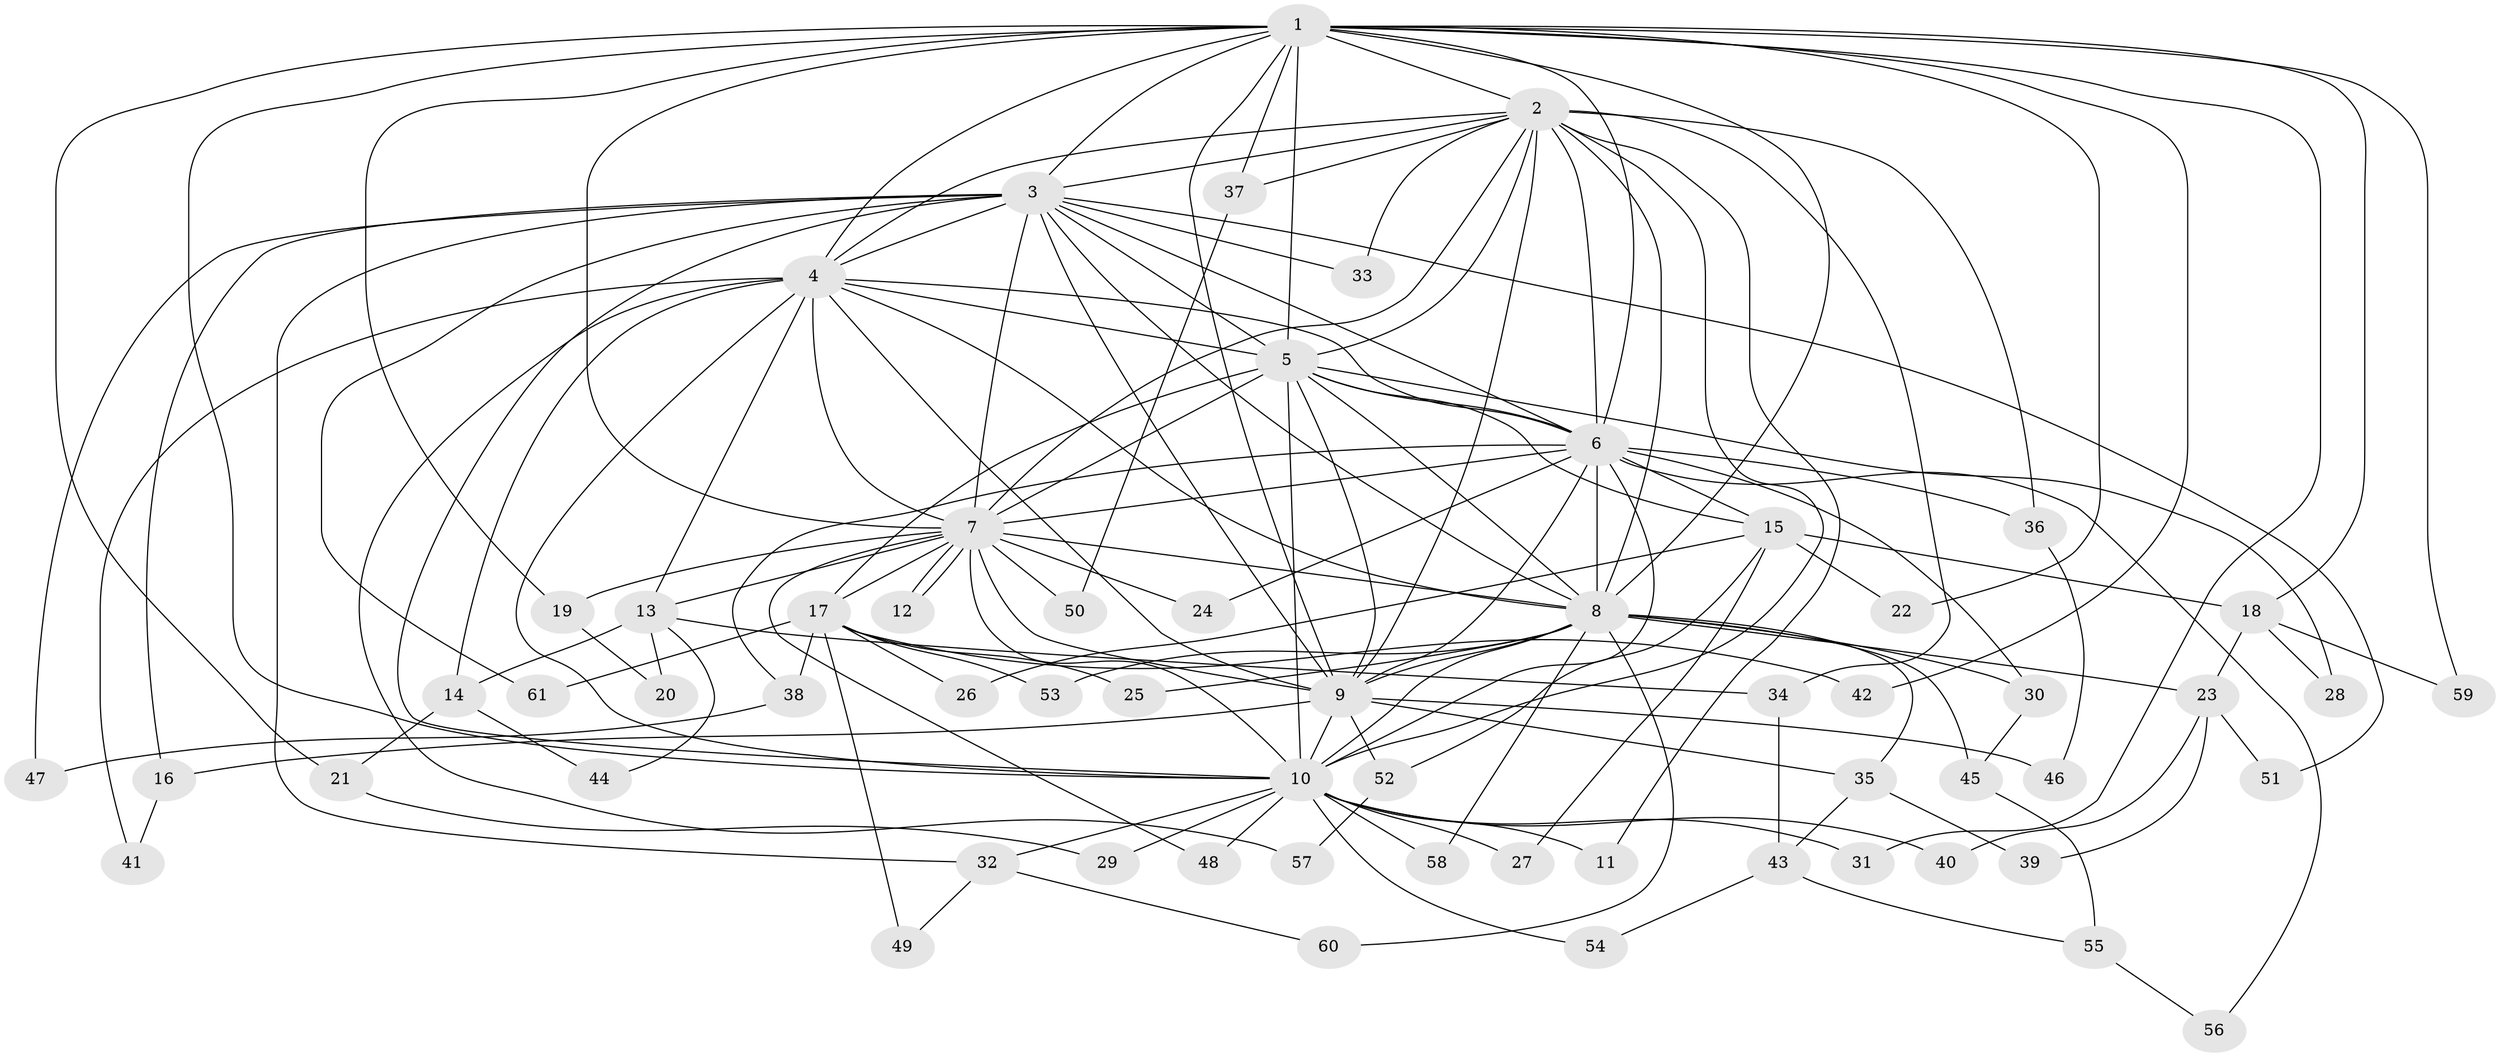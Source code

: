 // coarse degree distribution, {21: 0.023809523809523808, 15: 0.023809523809523808, 12: 0.023809523809523808, 10: 0.047619047619047616, 14: 0.047619047619047616, 13: 0.023809523809523808, 2: 0.42857142857142855, 6: 0.023809523809523808, 5: 0.09523809523809523, 7: 0.023809523809523808, 9: 0.023809523809523808, 3: 0.16666666666666666, 4: 0.047619047619047616}
// Generated by graph-tools (version 1.1) at 2025/41/03/06/25 10:41:38]
// undirected, 61 vertices, 147 edges
graph export_dot {
graph [start="1"]
  node [color=gray90,style=filled];
  1;
  2;
  3;
  4;
  5;
  6;
  7;
  8;
  9;
  10;
  11;
  12;
  13;
  14;
  15;
  16;
  17;
  18;
  19;
  20;
  21;
  22;
  23;
  24;
  25;
  26;
  27;
  28;
  29;
  30;
  31;
  32;
  33;
  34;
  35;
  36;
  37;
  38;
  39;
  40;
  41;
  42;
  43;
  44;
  45;
  46;
  47;
  48;
  49;
  50;
  51;
  52;
  53;
  54;
  55;
  56;
  57;
  58;
  59;
  60;
  61;
  1 -- 2;
  1 -- 3;
  1 -- 4;
  1 -- 5;
  1 -- 6;
  1 -- 7;
  1 -- 8;
  1 -- 9;
  1 -- 10;
  1 -- 18;
  1 -- 19;
  1 -- 21;
  1 -- 22;
  1 -- 31;
  1 -- 37;
  1 -- 42;
  1 -- 59;
  2 -- 3;
  2 -- 4;
  2 -- 5;
  2 -- 6;
  2 -- 7;
  2 -- 8;
  2 -- 9;
  2 -- 10;
  2 -- 11;
  2 -- 33;
  2 -- 34;
  2 -- 36;
  2 -- 37;
  3 -- 4;
  3 -- 5;
  3 -- 6;
  3 -- 7;
  3 -- 8;
  3 -- 9;
  3 -- 10;
  3 -- 16;
  3 -- 32;
  3 -- 33;
  3 -- 47;
  3 -- 51;
  3 -- 61;
  4 -- 5;
  4 -- 6;
  4 -- 7;
  4 -- 8;
  4 -- 9;
  4 -- 10;
  4 -- 13;
  4 -- 14;
  4 -- 41;
  4 -- 57;
  5 -- 6;
  5 -- 7;
  5 -- 8;
  5 -- 9;
  5 -- 10;
  5 -- 15;
  5 -- 17;
  5 -- 28;
  6 -- 7;
  6 -- 8;
  6 -- 9;
  6 -- 10;
  6 -- 15;
  6 -- 24;
  6 -- 30;
  6 -- 36;
  6 -- 38;
  6 -- 56;
  7 -- 8;
  7 -- 9;
  7 -- 10;
  7 -- 12;
  7 -- 12;
  7 -- 13;
  7 -- 17;
  7 -- 19;
  7 -- 24;
  7 -- 48;
  7 -- 50;
  8 -- 9;
  8 -- 10;
  8 -- 23;
  8 -- 25;
  8 -- 30;
  8 -- 35;
  8 -- 45;
  8 -- 53;
  8 -- 58;
  8 -- 60;
  9 -- 10;
  9 -- 16;
  9 -- 35;
  9 -- 46;
  9 -- 52;
  10 -- 11;
  10 -- 27;
  10 -- 29;
  10 -- 31;
  10 -- 32;
  10 -- 40;
  10 -- 48;
  10 -- 54;
  10 -- 58;
  13 -- 14;
  13 -- 20;
  13 -- 34;
  13 -- 44;
  14 -- 21;
  14 -- 44;
  15 -- 18;
  15 -- 22;
  15 -- 26;
  15 -- 27;
  15 -- 52;
  16 -- 41;
  17 -- 25;
  17 -- 26;
  17 -- 38;
  17 -- 42;
  17 -- 49;
  17 -- 53;
  17 -- 61;
  18 -- 23;
  18 -- 28;
  18 -- 59;
  19 -- 20;
  21 -- 29;
  23 -- 39;
  23 -- 40;
  23 -- 51;
  30 -- 45;
  32 -- 49;
  32 -- 60;
  34 -- 43;
  35 -- 39;
  35 -- 43;
  36 -- 46;
  37 -- 50;
  38 -- 47;
  43 -- 54;
  43 -- 55;
  45 -- 55;
  52 -- 57;
  55 -- 56;
}
